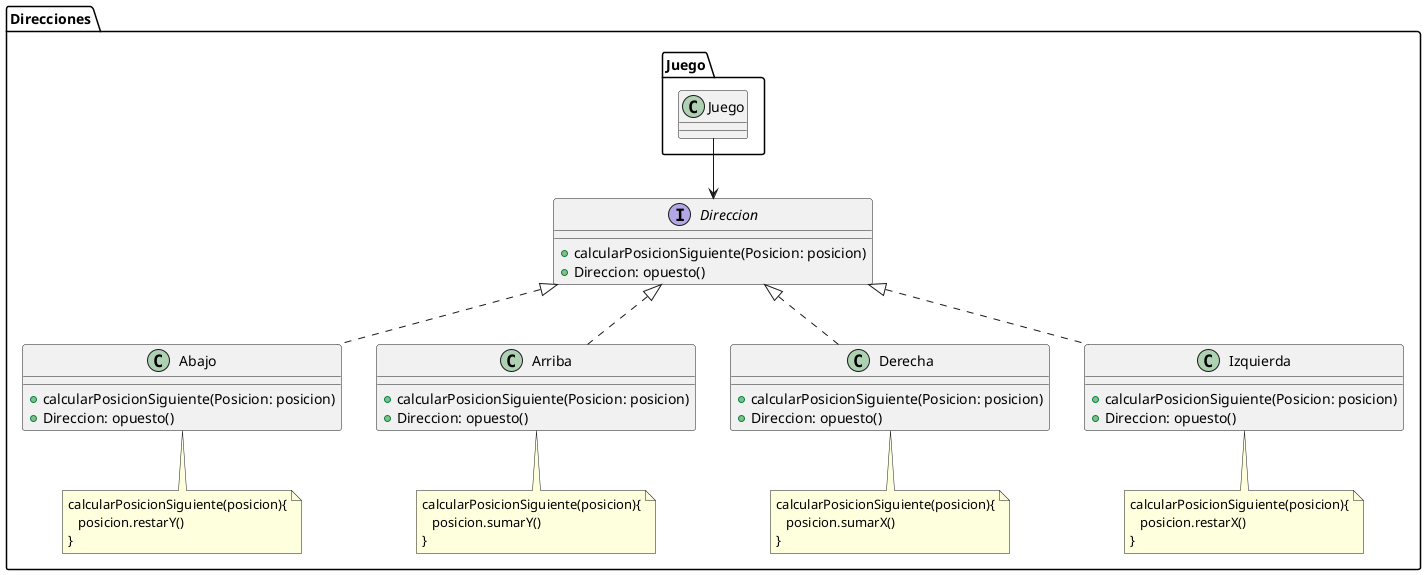@startuml
'https://plantuml.com/class-diagram

namespace Direcciones {
    interface Direccion {
        +calcularPosicionSiguiente(Posicion: posicion)
        +Direccion: opuesto()
    }
    Juego.Juego --> Direcciones.Direccion
    class Abajo {
        +calcularPosicionSiguiente(Posicion: posicion)
        +Direccion: opuesto()
    }
    class Abajo implements Direccion
    note bottom of Abajo: calcularPosicionSiguiente(posicion){\n   posicion.restarY()\n}
    class Arriba {
        +calcularPosicionSiguiente(Posicion: posicion)
        +Direccion: opuesto()
    }
    class Arriba implements Direccion
    note bottom of Arriba: calcularPosicionSiguiente(posicion){\n   posicion.sumarY()\n}
    class Derecha {
        +calcularPosicionSiguiente(Posicion: posicion)
        +Direccion: opuesto()
    }
    class Derecha implements Direccion
    note bottom of Derecha: calcularPosicionSiguiente(posicion){\n   posicion.sumarX()\n}
    class Izquierda {
        +calcularPosicionSiguiente(Posicion: posicion)
        +Direccion: opuesto()
    }
    class Izquierda implements Direccion
    note bottom of Izquierda: calcularPosicionSiguiente(posicion){\n   posicion.restarX()\n}
}

@enduml